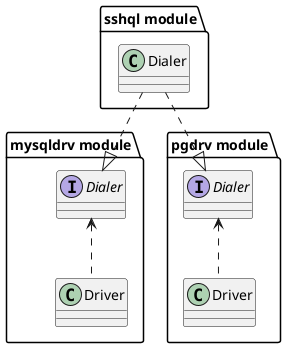 @startuml


package "sshql module" {
	class "Dialer" as Dialer1 {}
}

package "mysqldrv module" {
	interface "Dialer" as Dialer2 {}
	class "Driver" as Driver2 {}
}

package "pgdrv module" {
	interface "Dialer" as Dialer3 {}
	class "Driver" as Driver3 {}
}

Dialer1 ..|> Dialer2
Dialer1 ..|> Dialer3
Dialer2 <.. Driver2
Dialer3 <.. Driver3

@enduml
